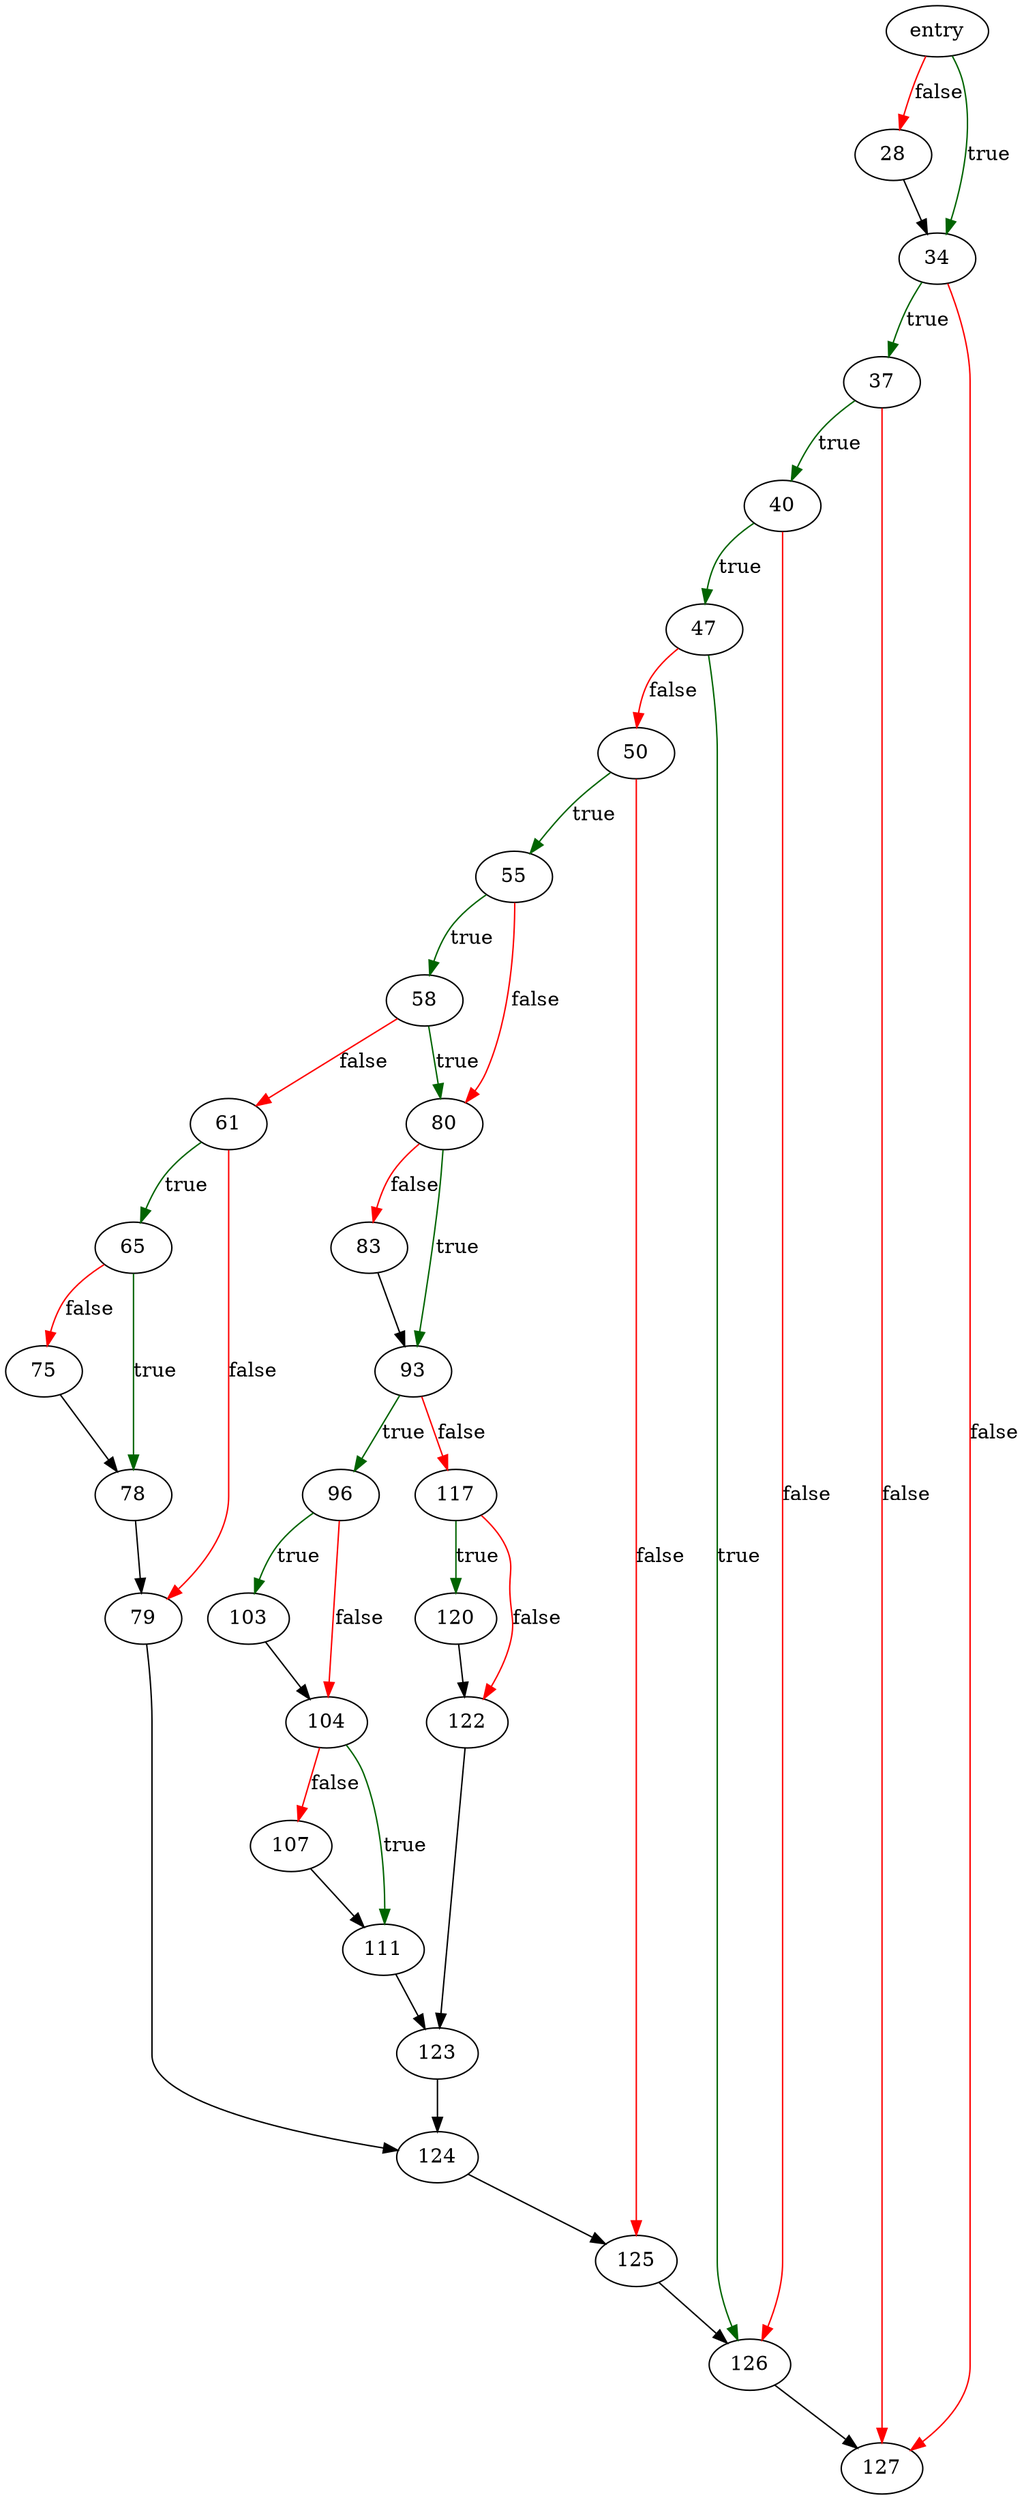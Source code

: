 digraph "hasHotJournal" {
	// Node definitions.
	2 [label=entry];
	28;
	34;
	37;
	40;
	47;
	50;
	55;
	58;
	61;
	65;
	75;
	78;
	79;
	80;
	83;
	93;
	96;
	103;
	104;
	107;
	111;
	117;
	120;
	122;
	123;
	124;
	125;
	126;
	127;

	// Edge definitions.
	2 -> 28 [
		color=red
		label=false
	];
	2 -> 34 [
		color=darkgreen
		label=true
	];
	28 -> 34;
	34 -> 37 [
		color=darkgreen
		label=true
	];
	34 -> 127 [
		color=red
		label=false
	];
	37 -> 40 [
		color=darkgreen
		label=true
	];
	37 -> 127 [
		color=red
		label=false
	];
	40 -> 47 [
		color=darkgreen
		label=true
	];
	40 -> 126 [
		color=red
		label=false
	];
	47 -> 50 [
		color=red
		label=false
	];
	47 -> 126 [
		color=darkgreen
		label=true
	];
	50 -> 55 [
		color=darkgreen
		label=true
	];
	50 -> 125 [
		color=red
		label=false
	];
	55 -> 58 [
		color=darkgreen
		label=true
	];
	55 -> 80 [
		color=red
		label=false
	];
	58 -> 61 [
		color=red
		label=false
	];
	58 -> 80 [
		color=darkgreen
		label=true
	];
	61 -> 65 [
		color=darkgreen
		label=true
	];
	61 -> 79 [
		color=red
		label=false
	];
	65 -> 75 [
		color=red
		label=false
	];
	65 -> 78 [
		color=darkgreen
		label=true
	];
	75 -> 78;
	78 -> 79;
	79 -> 124;
	80 -> 83 [
		color=red
		label=false
	];
	80 -> 93 [
		color=darkgreen
		label=true
	];
	83 -> 93;
	93 -> 96 [
		color=darkgreen
		label=true
	];
	93 -> 117 [
		color=red
		label=false
	];
	96 -> 103 [
		color=darkgreen
		label=true
	];
	96 -> 104 [
		color=red
		label=false
	];
	103 -> 104;
	104 -> 107 [
		color=red
		label=false
	];
	104 -> 111 [
		color=darkgreen
		label=true
	];
	107 -> 111;
	111 -> 123;
	117 -> 120 [
		color=darkgreen
		label=true
	];
	117 -> 122 [
		color=red
		label=false
	];
	120 -> 122;
	122 -> 123;
	123 -> 124;
	124 -> 125;
	125 -> 126;
	126 -> 127;
}